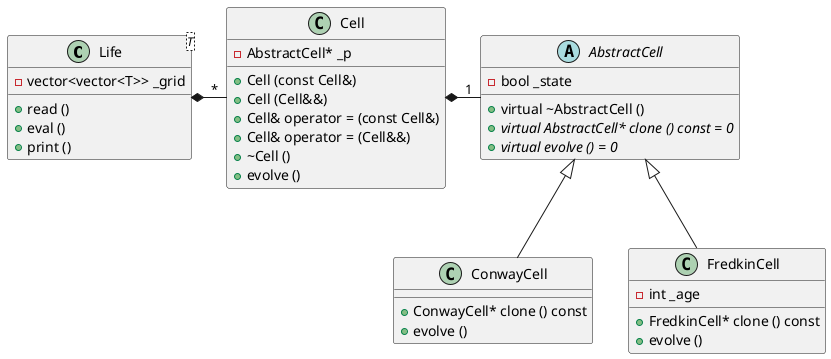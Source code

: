 @startuml
Life         *-   "*" Cell
Cell         *-   "1" AbstractCell
AbstractCell <|-- ConwayCell
AbstractCell <|-- FredkinCell

class Life<T> {
    - vector<vector<T>> _grid
    + read ()
    + eval ()
    + print ()
    }

class Cell {
    - AbstractCell* _p
    + Cell (const Cell&)
    + Cell (Cell&&)
    + Cell& operator = (const Cell&)
    + Cell& operator = (Cell&&)
    + ~Cell ()
    + evolve ()
    }

abstract class AbstractCell {
    - bool _state
    + virtual ~AbstractCell ()
    + {abstract} virtual AbstractCell* clone () const = 0
    + {abstract} virtual evolve () = 0
    }

class ConwayCell {
    + ConwayCell* clone () const
    + evolve ()
    }

class FredkinCell {
    - int _age
    + FredkinCell* clone () const
    + evolve ()
    }

@enduml
